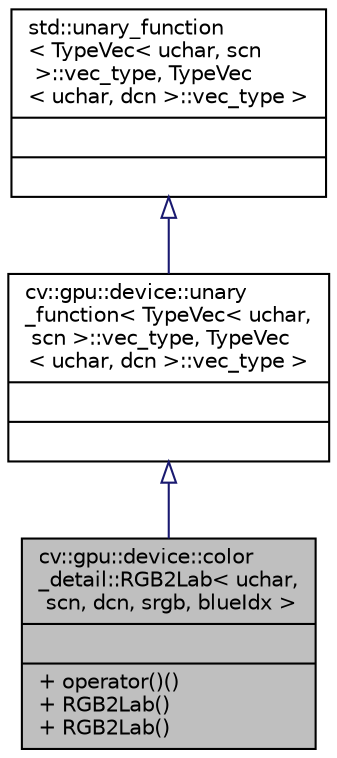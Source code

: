 digraph "cv::gpu::device::color_detail::RGB2Lab&lt; uchar, scn, dcn, srgb, blueIdx &gt;"
{
 // LATEX_PDF_SIZE
  edge [fontname="Helvetica",fontsize="10",labelfontname="Helvetica",labelfontsize="10"];
  node [fontname="Helvetica",fontsize="10",shape=record];
  Node1 [label="{cv::gpu::device::color\l_detail::RGB2Lab\< uchar,\l scn, dcn, srgb, blueIdx \>\n||+ operator()()\l+ RGB2Lab()\l+ RGB2Lab()\l}",height=0.2,width=0.4,color="black", fillcolor="grey75", style="filled", fontcolor="black",tooltip=" "];
  Node2 -> Node1 [dir="back",color="midnightblue",fontsize="10",style="solid",arrowtail="onormal",fontname="Helvetica"];
  Node2 [label="{cv::gpu::device::unary\l_function\< TypeVec\< uchar,\l scn \>::vec_type, TypeVec\l\< uchar, dcn \>::vec_type \>\n||}",height=0.2,width=0.4,color="black", fillcolor="white", style="filled",URL="$structcv_1_1gpu_1_1device_1_1unary__function.html",tooltip=" "];
  Node3 -> Node2 [dir="back",color="midnightblue",fontsize="10",style="solid",arrowtail="onormal",fontname="Helvetica"];
  Node3 [label="{std::unary_function\l\< TypeVec\< uchar, scn\l \>::vec_type, TypeVec\l\< uchar, dcn \>::vec_type \>\n||}",height=0.2,width=0.4,color="black", fillcolor="white", style="filled",tooltip=" "];
}
